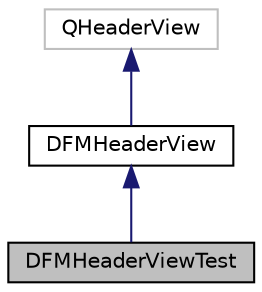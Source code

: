 digraph "DFMHeaderViewTest"
{
  edge [fontname="Helvetica",fontsize="10",labelfontname="Helvetica",labelfontsize="10"];
  node [fontname="Helvetica",fontsize="10",shape=record];
  Node3 [label="DFMHeaderViewTest",height=0.2,width=0.4,color="black", fillcolor="grey75", style="filled", fontcolor="black"];
  Node4 -> Node3 [dir="back",color="midnightblue",fontsize="10",style="solid",fontname="Helvetica"];
  Node4 [label="DFMHeaderView",height=0.2,width=0.4,color="black", fillcolor="white", style="filled",URL="$class_d_f_m_header_view.html"];
  Node5 -> Node4 [dir="back",color="midnightblue",fontsize="10",style="solid",fontname="Helvetica"];
  Node5 [label="QHeaderView",height=0.2,width=0.4,color="grey75", fillcolor="white", style="filled"];
}
